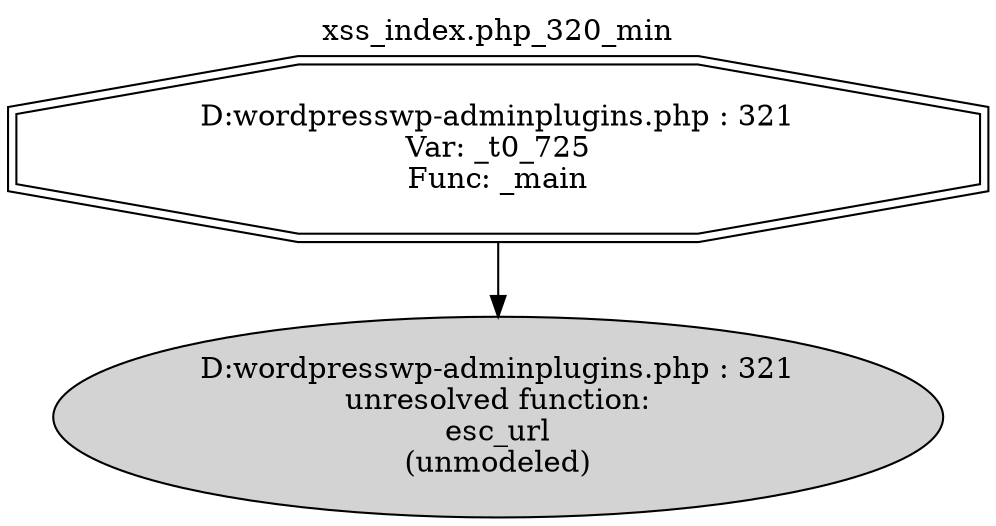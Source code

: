 digraph cfg {
  label="xss_index.php_320_min";
  labelloc=t;
  n1 [shape=doubleoctagon, label="D:\wordpress\wp-admin\plugins.php : 321\nVar: _t0_725\nFunc: _main\n"];
  n2 [shape=ellipse, label="D:\wordpress\wp-admin\plugins.php : 321\nunresolved function:\nesc_url\n(unmodeled)\n",style=filled];
  n1 -> n2;
}
